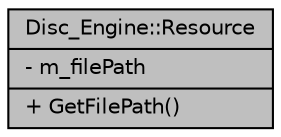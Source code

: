 digraph "Disc_Engine::Resource"
{
  edge [fontname="Helvetica",fontsize="10",labelfontname="Helvetica",labelfontsize="10"];
  node [fontname="Helvetica",fontsize="10",shape=record];
  Node4 [label="{Disc_Engine::Resource\n|- m_filePath\l|+ GetFilePath()\l}",height=0.2,width=0.4,color="black", fillcolor="grey75", style="filled", fontcolor="black"];
}
